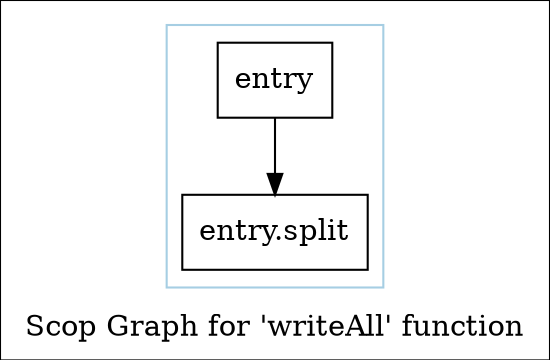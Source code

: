 digraph "Scop Graph for 'writeAll' function" {
	label="Scop Graph for 'writeAll' function";

	Node0xc924460 [shape=record,label="{entry}"];
	Node0xc924460 -> Node0xc925280;
	Node0xc925280 [shape=record,label="{entry.split}"];
	colorscheme = "paired12"
        subgraph cluster_0xc8e9850 {
          label = "";
          style = solid;
          color = 1
          Node0xc924460;
          Node0xc925280;
        }
}
